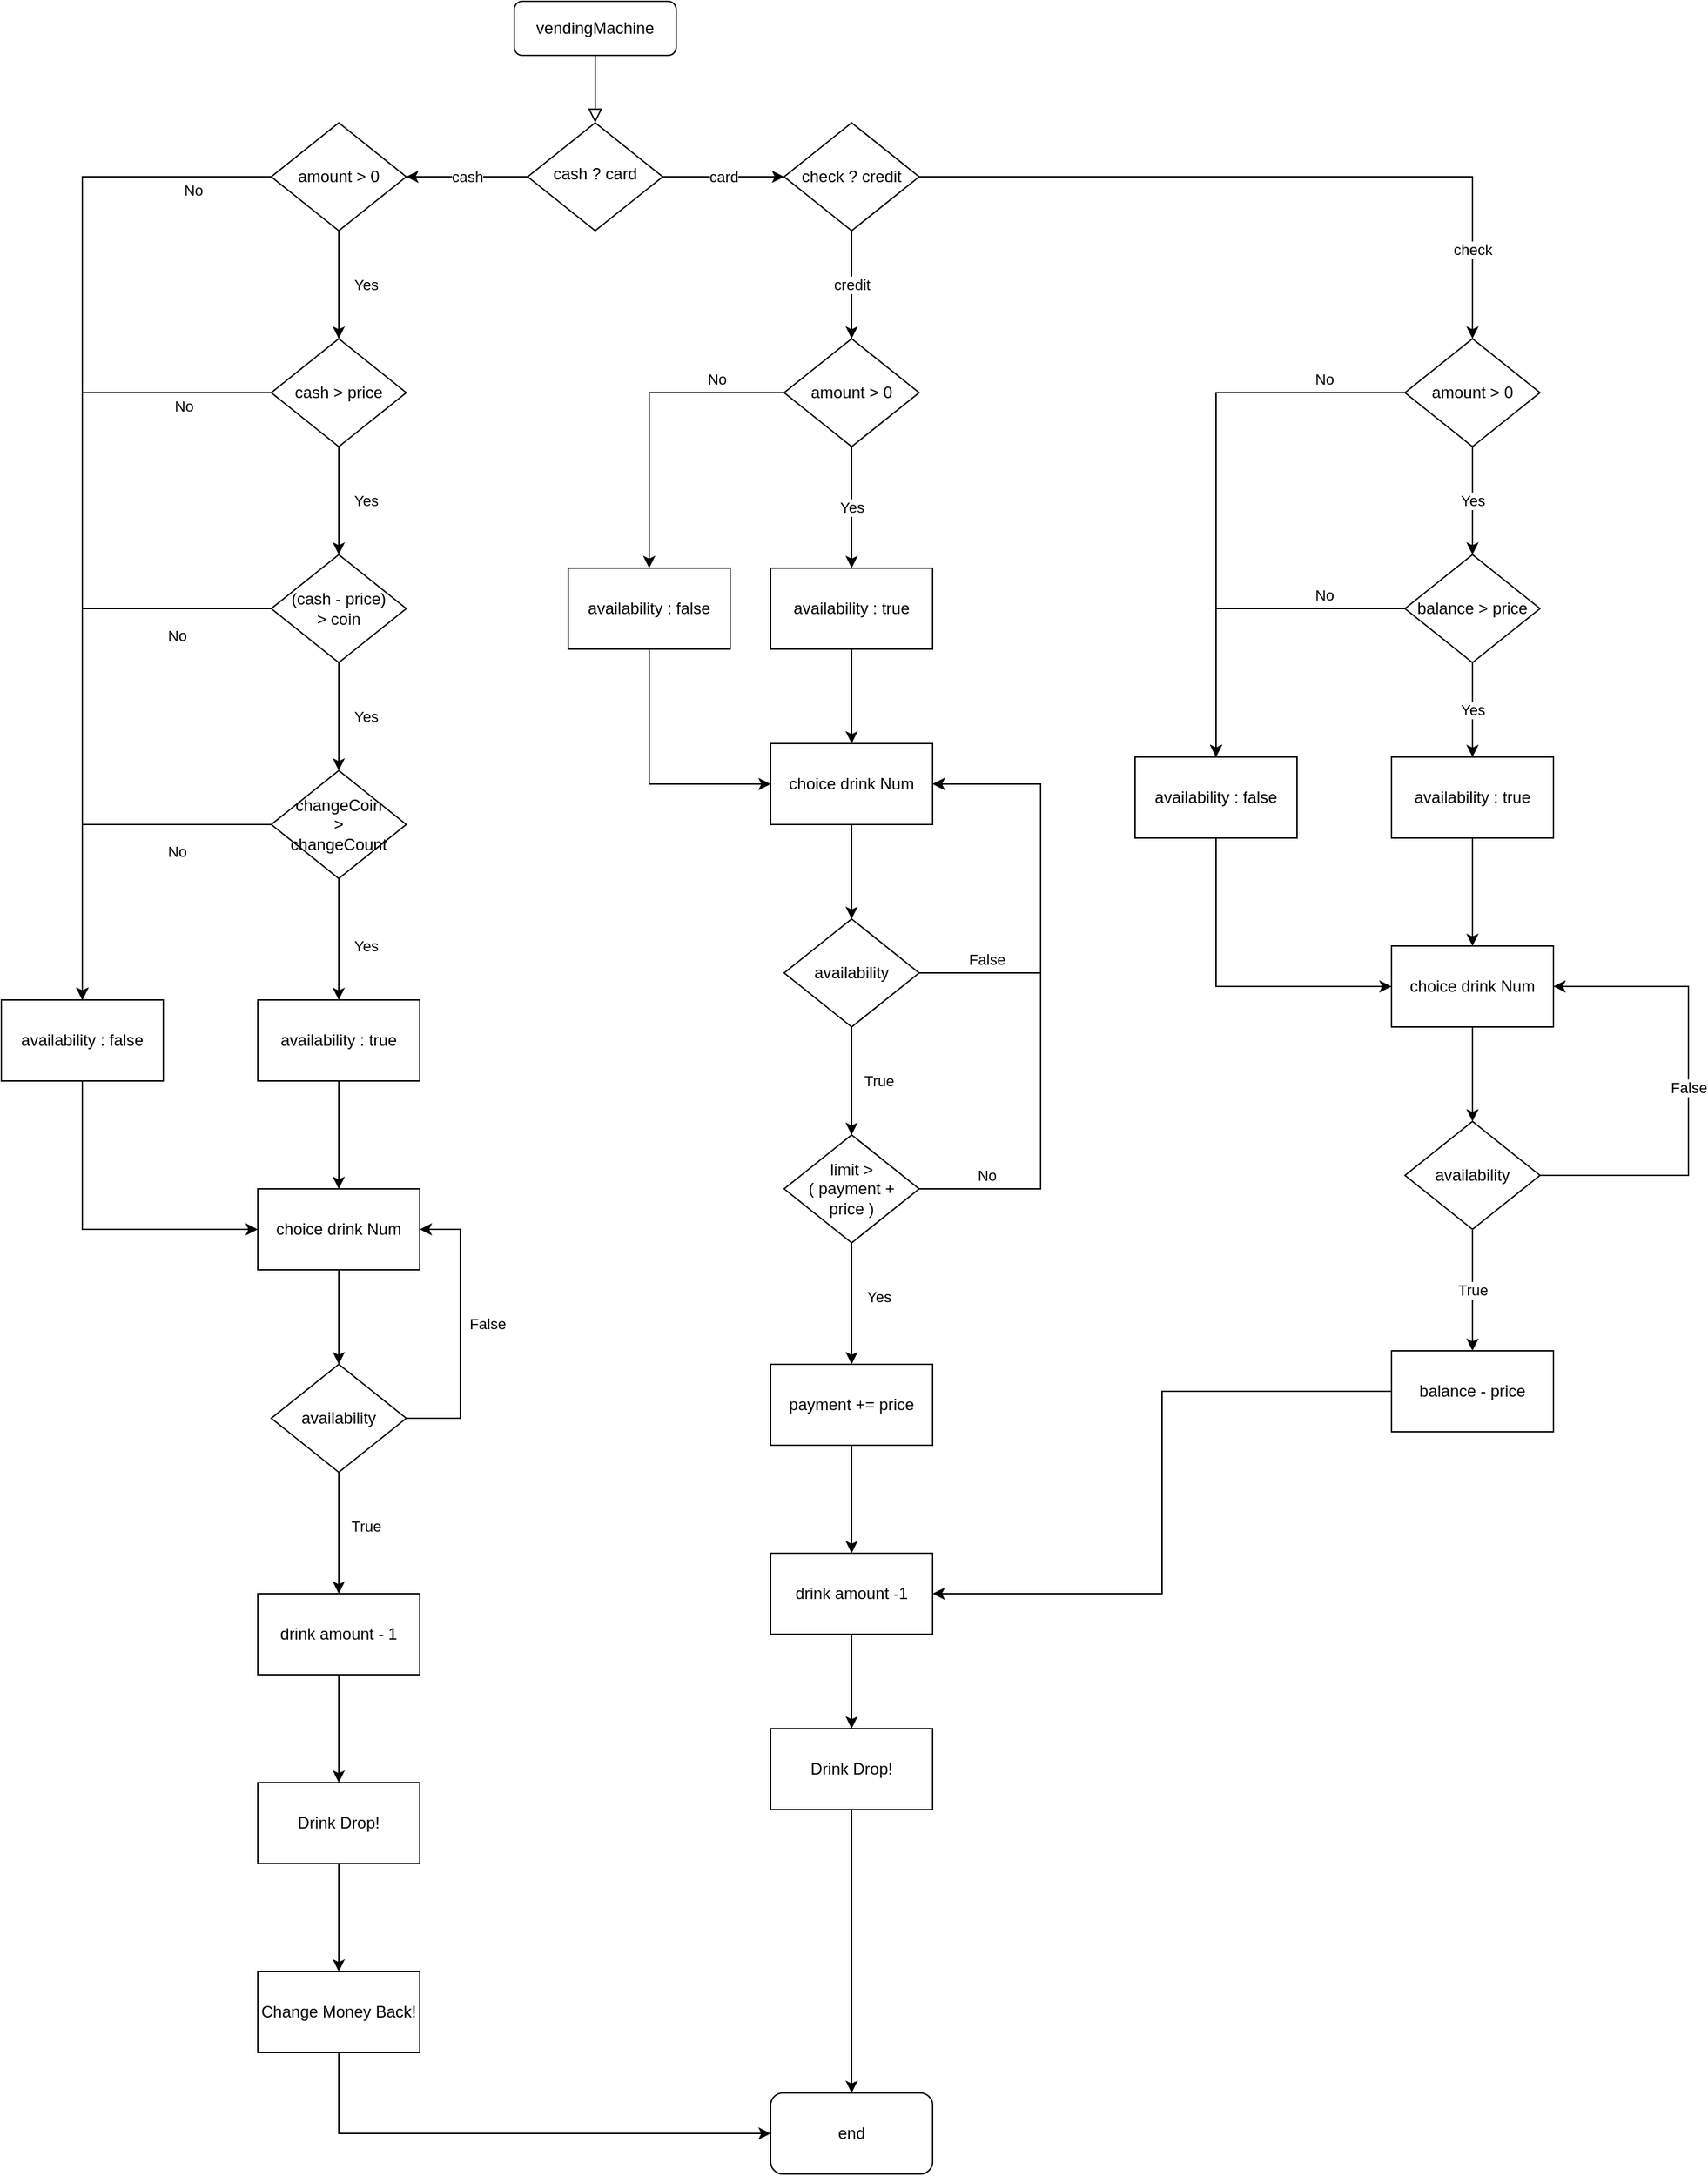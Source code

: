 <mxfile version="17.0.0" type="github">
  <diagram id="C5RBs43oDa-KdzZeNtuy" name="Page-1">
    <mxGraphModel dx="2500" dy="896" grid="1" gridSize="10" guides="1" tooltips="1" connect="1" arrows="1" fold="1" page="1" pageScale="1" pageWidth="827" pageHeight="1169" math="0" shadow="0">
      <root>
        <mxCell id="WIyWlLk6GJQsqaUBKTNV-0" />
        <mxCell id="WIyWlLk6GJQsqaUBKTNV-1" parent="WIyWlLk6GJQsqaUBKTNV-0" />
        <mxCell id="WIyWlLk6GJQsqaUBKTNV-2" value="" style="rounded=0;html=1;jettySize=auto;orthogonalLoop=1;fontSize=11;endArrow=block;endFill=0;endSize=8;strokeWidth=1;shadow=0;labelBackgroundColor=none;edgeStyle=orthogonalEdgeStyle;" parent="WIyWlLk6GJQsqaUBKTNV-1" source="WIyWlLk6GJQsqaUBKTNV-3" target="WIyWlLk6GJQsqaUBKTNV-6" edge="1">
          <mxGeometry relative="1" as="geometry" />
        </mxCell>
        <mxCell id="WIyWlLk6GJQsqaUBKTNV-3" value="vendingMachine" style="rounded=1;whiteSpace=wrap;html=1;fontSize=12;glass=0;strokeWidth=1;shadow=0;" parent="WIyWlLk6GJQsqaUBKTNV-1" vertex="1">
          <mxGeometry x="320" y="20" width="120" height="40" as="geometry" />
        </mxCell>
        <mxCell id="y_qptO-ub4ya4E3uh66B-37" value="cash" style="edgeStyle=orthogonalEdgeStyle;rounded=0;orthogonalLoop=1;jettySize=auto;html=1;entryX=1;entryY=0.5;entryDx=0;entryDy=0;" parent="WIyWlLk6GJQsqaUBKTNV-1" source="WIyWlLk6GJQsqaUBKTNV-6" target="y_qptO-ub4ya4E3uh66B-1" edge="1">
          <mxGeometry relative="1" as="geometry" />
        </mxCell>
        <mxCell id="y_qptO-ub4ya4E3uh66B-38" value="card" style="edgeStyle=orthogonalEdgeStyle;rounded=0;orthogonalLoop=1;jettySize=auto;html=1;entryX=0;entryY=0.5;entryDx=0;entryDy=0;" parent="WIyWlLk6GJQsqaUBKTNV-1" source="WIyWlLk6GJQsqaUBKTNV-6" target="y_qptO-ub4ya4E3uh66B-36" edge="1">
          <mxGeometry relative="1" as="geometry" />
        </mxCell>
        <mxCell id="WIyWlLk6GJQsqaUBKTNV-6" value="cash ? card" style="rhombus;whiteSpace=wrap;html=1;shadow=0;fontFamily=Helvetica;fontSize=12;align=center;strokeWidth=1;spacing=6;spacingTop=-4;" parent="WIyWlLk6GJQsqaUBKTNV-1" vertex="1">
          <mxGeometry x="330" y="110" width="100" height="80" as="geometry" />
        </mxCell>
        <mxCell id="y_qptO-ub4ya4E3uh66B-3" value="Yes" style="edgeStyle=orthogonalEdgeStyle;rounded=0;orthogonalLoop=1;jettySize=auto;html=1;" parent="WIyWlLk6GJQsqaUBKTNV-1" source="y_qptO-ub4ya4E3uh66B-1" target="y_qptO-ub4ya4E3uh66B-2" edge="1">
          <mxGeometry y="20" relative="1" as="geometry">
            <mxPoint as="offset" />
          </mxGeometry>
        </mxCell>
        <mxCell id="y_qptO-ub4ya4E3uh66B-7" value="No" style="edgeStyle=orthogonalEdgeStyle;rounded=0;orthogonalLoop=1;jettySize=auto;html=1;" parent="WIyWlLk6GJQsqaUBKTNV-1" source="y_qptO-ub4ya4E3uh66B-1" target="y_qptO-ub4ya4E3uh66B-6" edge="1">
          <mxGeometry x="-0.846" y="10" relative="1" as="geometry">
            <mxPoint as="offset" />
          </mxGeometry>
        </mxCell>
        <mxCell id="y_qptO-ub4ya4E3uh66B-1" value="amount &amp;gt; 0" style="rhombus;whiteSpace=wrap;html=1;" parent="WIyWlLk6GJQsqaUBKTNV-1" vertex="1">
          <mxGeometry x="140" y="110" width="100" height="80" as="geometry" />
        </mxCell>
        <mxCell id="y_qptO-ub4ya4E3uh66B-5" value="Yes" style="edgeStyle=orthogonalEdgeStyle;rounded=0;orthogonalLoop=1;jettySize=auto;html=1;" parent="WIyWlLk6GJQsqaUBKTNV-1" source="y_qptO-ub4ya4E3uh66B-2" target="y_qptO-ub4ya4E3uh66B-4" edge="1">
          <mxGeometry y="20" relative="1" as="geometry">
            <mxPoint as="offset" />
          </mxGeometry>
        </mxCell>
        <mxCell id="y_qptO-ub4ya4E3uh66B-8" value="No" style="edgeStyle=orthogonalEdgeStyle;rounded=0;orthogonalLoop=1;jettySize=auto;html=1;exitX=0;exitY=0.5;exitDx=0;exitDy=0;" parent="WIyWlLk6GJQsqaUBKTNV-1" source="y_qptO-ub4ya4E3uh66B-2" target="y_qptO-ub4ya4E3uh66B-6" edge="1">
          <mxGeometry x="-0.778" y="10" relative="1" as="geometry">
            <mxPoint as="offset" />
          </mxGeometry>
        </mxCell>
        <mxCell id="y_qptO-ub4ya4E3uh66B-2" value="cash &amp;gt; price" style="rhombus;whiteSpace=wrap;html=1;" parent="WIyWlLk6GJQsqaUBKTNV-1" vertex="1">
          <mxGeometry x="140" y="270" width="100" height="80" as="geometry" />
        </mxCell>
        <mxCell id="y_qptO-ub4ya4E3uh66B-9" value="No" style="edgeStyle=orthogonalEdgeStyle;rounded=0;orthogonalLoop=1;jettySize=auto;html=1;exitX=0;exitY=0.5;exitDx=0;exitDy=0;" parent="WIyWlLk6GJQsqaUBKTNV-1" source="y_qptO-ub4ya4E3uh66B-4" target="y_qptO-ub4ya4E3uh66B-6" edge="1">
          <mxGeometry x="-0.674" y="20" relative="1" as="geometry">
            <mxPoint as="offset" />
          </mxGeometry>
        </mxCell>
        <mxCell id="2oKnmPSqaUGV2AU_C0cW-1" value="Yes" style="edgeStyle=orthogonalEdgeStyle;rounded=0;orthogonalLoop=1;jettySize=auto;html=1;" edge="1" parent="WIyWlLk6GJQsqaUBKTNV-1" source="y_qptO-ub4ya4E3uh66B-4" target="2oKnmPSqaUGV2AU_C0cW-0">
          <mxGeometry y="20" relative="1" as="geometry">
            <mxPoint as="offset" />
          </mxGeometry>
        </mxCell>
        <mxCell id="y_qptO-ub4ya4E3uh66B-4" value="&lt;span&gt;(cash - price)&lt;/span&gt;&lt;br&gt;&lt;span&gt;&amp;gt; coin&lt;/span&gt;" style="rhombus;whiteSpace=wrap;html=1;" parent="WIyWlLk6GJQsqaUBKTNV-1" vertex="1">
          <mxGeometry x="140" y="430" width="100" height="80" as="geometry" />
        </mxCell>
        <mxCell id="y_qptO-ub4ya4E3uh66B-21" style="edgeStyle=orthogonalEdgeStyle;rounded=0;orthogonalLoop=1;jettySize=auto;html=1;exitX=0.5;exitY=1;exitDx=0;exitDy=0;entryX=0;entryY=0.5;entryDx=0;entryDy=0;" parent="WIyWlLk6GJQsqaUBKTNV-1" source="y_qptO-ub4ya4E3uh66B-6" target="y_qptO-ub4ya4E3uh66B-19" edge="1">
          <mxGeometry relative="1" as="geometry" />
        </mxCell>
        <mxCell id="y_qptO-ub4ya4E3uh66B-6" value="&lt;div style=&quot;line-height: 19px&quot;&gt;&lt;font face=&quot;helvetica&quot;&gt;availability : false&lt;/font&gt;&lt;/div&gt;" style="whiteSpace=wrap;html=1;" parent="WIyWlLk6GJQsqaUBKTNV-1" vertex="1">
          <mxGeometry x="-60" y="760" width="120" height="60" as="geometry" />
        </mxCell>
        <mxCell id="y_qptO-ub4ya4E3uh66B-20" value="" style="edgeStyle=orthogonalEdgeStyle;rounded=0;orthogonalLoop=1;jettySize=auto;html=1;" parent="WIyWlLk6GJQsqaUBKTNV-1" source="y_qptO-ub4ya4E3uh66B-10" target="y_qptO-ub4ya4E3uh66B-19" edge="1">
          <mxGeometry relative="1" as="geometry" />
        </mxCell>
        <mxCell id="y_qptO-ub4ya4E3uh66B-10" value="availability : true" style="whiteSpace=wrap;html=1;" parent="WIyWlLk6GJQsqaUBKTNV-1" vertex="1">
          <mxGeometry x="130" y="760" width="120" height="60" as="geometry" />
        </mxCell>
        <mxCell id="y_qptO-ub4ya4E3uh66B-23" value="" style="edgeStyle=orthogonalEdgeStyle;rounded=0;orthogonalLoop=1;jettySize=auto;html=1;entryX=0.5;entryY=0;entryDx=0;entryDy=0;" parent="WIyWlLk6GJQsqaUBKTNV-1" source="y_qptO-ub4ya4E3uh66B-19" target="y_qptO-ub4ya4E3uh66B-24" edge="1">
          <mxGeometry relative="1" as="geometry">
            <mxPoint x="190" y="1030" as="targetPoint" />
          </mxGeometry>
        </mxCell>
        <mxCell id="y_qptO-ub4ya4E3uh66B-19" value="choice drink Num" style="whiteSpace=wrap;html=1;" parent="WIyWlLk6GJQsqaUBKTNV-1" vertex="1">
          <mxGeometry x="130" y="900" width="120" height="60" as="geometry" />
        </mxCell>
        <mxCell id="y_qptO-ub4ya4E3uh66B-28" value="True" style="edgeStyle=orthogonalEdgeStyle;rounded=0;orthogonalLoop=1;jettySize=auto;html=1;" parent="WIyWlLk6GJQsqaUBKTNV-1" source="y_qptO-ub4ya4E3uh66B-24" target="y_qptO-ub4ya4E3uh66B-27" edge="1">
          <mxGeometry x="-0.111" y="20" relative="1" as="geometry">
            <mxPoint as="offset" />
          </mxGeometry>
        </mxCell>
        <mxCell id="y_qptO-ub4ya4E3uh66B-35" value="False" style="edgeStyle=orthogonalEdgeStyle;rounded=0;orthogonalLoop=1;jettySize=auto;html=1;exitX=1;exitY=0.5;exitDx=0;exitDy=0;entryX=1;entryY=0.5;entryDx=0;entryDy=0;" parent="WIyWlLk6GJQsqaUBKTNV-1" source="y_qptO-ub4ya4E3uh66B-24" target="y_qptO-ub4ya4E3uh66B-19" edge="1">
          <mxGeometry x="0.048" y="-20" relative="1" as="geometry">
            <Array as="points">
              <mxPoint x="280" y="1070" />
              <mxPoint x="280" y="930" />
            </Array>
            <mxPoint as="offset" />
          </mxGeometry>
        </mxCell>
        <mxCell id="y_qptO-ub4ya4E3uh66B-24" value="availability" style="rhombus;whiteSpace=wrap;html=1;" parent="WIyWlLk6GJQsqaUBKTNV-1" vertex="1">
          <mxGeometry x="140" y="1030" width="100" height="80" as="geometry" />
        </mxCell>
        <mxCell id="y_qptO-ub4ya4E3uh66B-30" value="" style="edgeStyle=orthogonalEdgeStyle;rounded=0;orthogonalLoop=1;jettySize=auto;html=1;" parent="WIyWlLk6GJQsqaUBKTNV-1" source="y_qptO-ub4ya4E3uh66B-27" target="y_qptO-ub4ya4E3uh66B-29" edge="1">
          <mxGeometry relative="1" as="geometry" />
        </mxCell>
        <mxCell id="y_qptO-ub4ya4E3uh66B-27" value="drink amount - 1" style="whiteSpace=wrap;html=1;" parent="WIyWlLk6GJQsqaUBKTNV-1" vertex="1">
          <mxGeometry x="130" y="1200" width="120" height="60" as="geometry" />
        </mxCell>
        <mxCell id="y_qptO-ub4ya4E3uh66B-32" value="" style="edgeStyle=orthogonalEdgeStyle;rounded=0;orthogonalLoop=1;jettySize=auto;html=1;" parent="WIyWlLk6GJQsqaUBKTNV-1" source="y_qptO-ub4ya4E3uh66B-29" target="y_qptO-ub4ya4E3uh66B-31" edge="1">
          <mxGeometry relative="1" as="geometry" />
        </mxCell>
        <mxCell id="y_qptO-ub4ya4E3uh66B-29" value="Drink Drop!" style="whiteSpace=wrap;html=1;" parent="WIyWlLk6GJQsqaUBKTNV-1" vertex="1">
          <mxGeometry x="130" y="1340" width="120" height="60" as="geometry" />
        </mxCell>
        <mxCell id="y_qptO-ub4ya4E3uh66B-34" value="" style="edgeStyle=orthogonalEdgeStyle;rounded=0;orthogonalLoop=1;jettySize=auto;html=1;" parent="WIyWlLk6GJQsqaUBKTNV-1" source="y_qptO-ub4ya4E3uh66B-31" target="y_qptO-ub4ya4E3uh66B-33" edge="1">
          <mxGeometry relative="1" as="geometry">
            <Array as="points">
              <mxPoint x="190" y="1600" />
            </Array>
          </mxGeometry>
        </mxCell>
        <mxCell id="y_qptO-ub4ya4E3uh66B-31" value="Change Money Back!" style="whiteSpace=wrap;html=1;" parent="WIyWlLk6GJQsqaUBKTNV-1" vertex="1">
          <mxGeometry x="130" y="1480" width="120" height="60" as="geometry" />
        </mxCell>
        <mxCell id="y_qptO-ub4ya4E3uh66B-33" value="end" style="rounded=1;whiteSpace=wrap;html=1;" parent="WIyWlLk6GJQsqaUBKTNV-1" vertex="1">
          <mxGeometry x="510" y="1570" width="120" height="60" as="geometry" />
        </mxCell>
        <mxCell id="y_qptO-ub4ya4E3uh66B-40" value="credit" style="edgeStyle=orthogonalEdgeStyle;rounded=0;orthogonalLoop=1;jettySize=auto;html=1;" parent="WIyWlLk6GJQsqaUBKTNV-1" source="y_qptO-ub4ya4E3uh66B-36" target="y_qptO-ub4ya4E3uh66B-39" edge="1">
          <mxGeometry relative="1" as="geometry" />
        </mxCell>
        <mxCell id="y_qptO-ub4ya4E3uh66B-42" value="check" style="edgeStyle=orthogonalEdgeStyle;rounded=0;orthogonalLoop=1;jettySize=auto;html=1;entryX=0.5;entryY=0;entryDx=0;entryDy=0;" parent="WIyWlLk6GJQsqaUBKTNV-1" source="y_qptO-ub4ya4E3uh66B-36" target="pP0EyL-9nEWQgfvj5Cs3-31" edge="1">
          <mxGeometry x="0.75" relative="1" as="geometry">
            <mxPoint x="830.0" y="280.0" as="targetPoint" />
            <mxPoint as="offset" />
          </mxGeometry>
        </mxCell>
        <mxCell id="y_qptO-ub4ya4E3uh66B-36" value="check ? credit" style="rhombus;whiteSpace=wrap;html=1;" parent="WIyWlLk6GJQsqaUBKTNV-1" vertex="1">
          <mxGeometry x="520" y="110" width="100" height="80" as="geometry" />
        </mxCell>
        <mxCell id="pP0EyL-9nEWQgfvj5Cs3-4" value="Yes" style="edgeStyle=orthogonalEdgeStyle;rounded=0;orthogonalLoop=1;jettySize=auto;html=1;" parent="WIyWlLk6GJQsqaUBKTNV-1" source="y_qptO-ub4ya4E3uh66B-39" target="pP0EyL-9nEWQgfvj5Cs3-3" edge="1">
          <mxGeometry relative="1" as="geometry" />
        </mxCell>
        <mxCell id="pP0EyL-9nEWQgfvj5Cs3-6" value="No" style="edgeStyle=orthogonalEdgeStyle;rounded=0;orthogonalLoop=1;jettySize=auto;html=1;" parent="WIyWlLk6GJQsqaUBKTNV-1" source="y_qptO-ub4ya4E3uh66B-39" target="pP0EyL-9nEWQgfvj5Cs3-5" edge="1">
          <mxGeometry x="-0.565" y="-10" relative="1" as="geometry">
            <mxPoint as="offset" />
          </mxGeometry>
        </mxCell>
        <mxCell id="y_qptO-ub4ya4E3uh66B-39" value="amount &amp;gt; 0" style="rhombus;whiteSpace=wrap;html=1;" parent="WIyWlLk6GJQsqaUBKTNV-1" vertex="1">
          <mxGeometry x="520" y="270" width="100" height="80" as="geometry" />
        </mxCell>
        <mxCell id="pP0EyL-9nEWQgfvj5Cs3-8" style="edgeStyle=orthogonalEdgeStyle;rounded=0;orthogonalLoop=1;jettySize=auto;html=1;entryX=0.5;entryY=0;entryDx=0;entryDy=0;" parent="WIyWlLk6GJQsqaUBKTNV-1" source="pP0EyL-9nEWQgfvj5Cs3-3" target="pP0EyL-9nEWQgfvj5Cs3-7" edge="1">
          <mxGeometry relative="1" as="geometry" />
        </mxCell>
        <mxCell id="pP0EyL-9nEWQgfvj5Cs3-3" value="&lt;span&gt;availability : true&lt;/span&gt;" style="whiteSpace=wrap;html=1;" parent="WIyWlLk6GJQsqaUBKTNV-1" vertex="1">
          <mxGeometry x="510" y="440" width="120" height="60" as="geometry" />
        </mxCell>
        <mxCell id="pP0EyL-9nEWQgfvj5Cs3-9" style="edgeStyle=orthogonalEdgeStyle;rounded=0;orthogonalLoop=1;jettySize=auto;html=1;entryX=0;entryY=0.5;entryDx=0;entryDy=0;exitX=0.5;exitY=1;exitDx=0;exitDy=0;" parent="WIyWlLk6GJQsqaUBKTNV-1" source="pP0EyL-9nEWQgfvj5Cs3-5" target="pP0EyL-9nEWQgfvj5Cs3-7" edge="1">
          <mxGeometry relative="1" as="geometry" />
        </mxCell>
        <mxCell id="pP0EyL-9nEWQgfvj5Cs3-5" value="&lt;span style=&quot;font-family: &amp;#34;helvetica&amp;#34;&quot;&gt;availability : false&lt;/span&gt;" style="whiteSpace=wrap;html=1;" parent="WIyWlLk6GJQsqaUBKTNV-1" vertex="1">
          <mxGeometry x="360" y="440" width="120" height="60" as="geometry" />
        </mxCell>
        <mxCell id="pP0EyL-9nEWQgfvj5Cs3-13" style="edgeStyle=orthogonalEdgeStyle;rounded=0;orthogonalLoop=1;jettySize=auto;html=1;" parent="WIyWlLk6GJQsqaUBKTNV-1" source="pP0EyL-9nEWQgfvj5Cs3-7" target="pP0EyL-9nEWQgfvj5Cs3-12" edge="1">
          <mxGeometry relative="1" as="geometry" />
        </mxCell>
        <mxCell id="pP0EyL-9nEWQgfvj5Cs3-7" value="choice drink Num" style="whiteSpace=wrap;html=1;" parent="WIyWlLk6GJQsqaUBKTNV-1" vertex="1">
          <mxGeometry x="510" y="570" width="120" height="60" as="geometry" />
        </mxCell>
        <mxCell id="pP0EyL-9nEWQgfvj5Cs3-14" value="False" style="edgeStyle=orthogonalEdgeStyle;rounded=0;orthogonalLoop=1;jettySize=auto;html=1;exitX=1;exitY=0.5;exitDx=0;exitDy=0;entryX=1;entryY=0.5;entryDx=0;entryDy=0;" parent="WIyWlLk6GJQsqaUBKTNV-1" source="pP0EyL-9nEWQgfvj5Cs3-12" target="pP0EyL-9nEWQgfvj5Cs3-7" edge="1">
          <mxGeometry x="-0.677" y="10" relative="1" as="geometry">
            <Array as="points">
              <mxPoint x="710" y="740" />
              <mxPoint x="710" y="600" />
            </Array>
            <mxPoint as="offset" />
          </mxGeometry>
        </mxCell>
        <mxCell id="pP0EyL-9nEWQgfvj5Cs3-16" value="True" style="edgeStyle=orthogonalEdgeStyle;rounded=0;orthogonalLoop=1;jettySize=auto;html=1;" parent="WIyWlLk6GJQsqaUBKTNV-1" source="pP0EyL-9nEWQgfvj5Cs3-12" target="pP0EyL-9nEWQgfvj5Cs3-15" edge="1">
          <mxGeometry y="20" relative="1" as="geometry">
            <mxPoint as="offset" />
          </mxGeometry>
        </mxCell>
        <mxCell id="pP0EyL-9nEWQgfvj5Cs3-12" value="availability" style="rhombus;whiteSpace=wrap;html=1;" parent="WIyWlLk6GJQsqaUBKTNV-1" vertex="1">
          <mxGeometry x="520" y="700" width="100" height="80" as="geometry" />
        </mxCell>
        <mxCell id="pP0EyL-9nEWQgfvj5Cs3-19" value="No" style="edgeStyle=orthogonalEdgeStyle;rounded=0;orthogonalLoop=1;jettySize=auto;html=1;entryX=1;entryY=0.5;entryDx=0;entryDy=0;" parent="WIyWlLk6GJQsqaUBKTNV-1" source="pP0EyL-9nEWQgfvj5Cs3-15" target="pP0EyL-9nEWQgfvj5Cs3-7" edge="1">
          <mxGeometry x="-0.787" y="10" relative="1" as="geometry">
            <Array as="points">
              <mxPoint x="710" y="900" />
              <mxPoint x="710" y="600" />
            </Array>
            <mxPoint as="offset" />
          </mxGeometry>
        </mxCell>
        <mxCell id="pP0EyL-9nEWQgfvj5Cs3-21" value="Yes" style="edgeStyle=orthogonalEdgeStyle;rounded=0;orthogonalLoop=1;jettySize=auto;html=1;" parent="WIyWlLk6GJQsqaUBKTNV-1" source="pP0EyL-9nEWQgfvj5Cs3-15" target="pP0EyL-9nEWQgfvj5Cs3-20" edge="1">
          <mxGeometry x="-0.111" y="20" relative="1" as="geometry">
            <mxPoint as="offset" />
          </mxGeometry>
        </mxCell>
        <mxCell id="pP0EyL-9nEWQgfvj5Cs3-15" value="limit &amp;gt;&lt;br&gt;( payment +&lt;br&gt;price )" style="rhombus;whiteSpace=wrap;html=1;" parent="WIyWlLk6GJQsqaUBKTNV-1" vertex="1">
          <mxGeometry x="520" y="860" width="100" height="80" as="geometry" />
        </mxCell>
        <mxCell id="pP0EyL-9nEWQgfvj5Cs3-23" value="" style="edgeStyle=orthogonalEdgeStyle;rounded=0;orthogonalLoop=1;jettySize=auto;html=1;" parent="WIyWlLk6GJQsqaUBKTNV-1" source="pP0EyL-9nEWQgfvj5Cs3-20" target="pP0EyL-9nEWQgfvj5Cs3-22" edge="1">
          <mxGeometry relative="1" as="geometry" />
        </mxCell>
        <mxCell id="pP0EyL-9nEWQgfvj5Cs3-20" value="payment += price" style="whiteSpace=wrap;html=1;" parent="WIyWlLk6GJQsqaUBKTNV-1" vertex="1">
          <mxGeometry x="510" y="1030" width="120" height="60" as="geometry" />
        </mxCell>
        <mxCell id="pP0EyL-9nEWQgfvj5Cs3-25" value="" style="edgeStyle=orthogonalEdgeStyle;rounded=0;orthogonalLoop=1;jettySize=auto;html=1;" parent="WIyWlLk6GJQsqaUBKTNV-1" source="pP0EyL-9nEWQgfvj5Cs3-22" target="pP0EyL-9nEWQgfvj5Cs3-24" edge="1">
          <mxGeometry relative="1" as="geometry" />
        </mxCell>
        <mxCell id="pP0EyL-9nEWQgfvj5Cs3-22" value="drink amount -1" style="whiteSpace=wrap;html=1;" parent="WIyWlLk6GJQsqaUBKTNV-1" vertex="1">
          <mxGeometry x="510" y="1170" width="120" height="60" as="geometry" />
        </mxCell>
        <mxCell id="pP0EyL-9nEWQgfvj5Cs3-30" style="edgeStyle=orthogonalEdgeStyle;rounded=0;orthogonalLoop=1;jettySize=auto;html=1;entryX=0.5;entryY=0;entryDx=0;entryDy=0;" parent="WIyWlLk6GJQsqaUBKTNV-1" source="pP0EyL-9nEWQgfvj5Cs3-24" target="y_qptO-ub4ya4E3uh66B-33" edge="1">
          <mxGeometry relative="1" as="geometry" />
        </mxCell>
        <mxCell id="pP0EyL-9nEWQgfvj5Cs3-24" value="Drink Drop!" style="whiteSpace=wrap;html=1;" parent="WIyWlLk6GJQsqaUBKTNV-1" vertex="1">
          <mxGeometry x="510" y="1300" width="120" height="60" as="geometry" />
        </mxCell>
        <mxCell id="pP0EyL-9nEWQgfvj5Cs3-33" value="Yes" style="edgeStyle=orthogonalEdgeStyle;rounded=0;orthogonalLoop=1;jettySize=auto;html=1;" parent="WIyWlLk6GJQsqaUBKTNV-1" source="pP0EyL-9nEWQgfvj5Cs3-31" target="pP0EyL-9nEWQgfvj5Cs3-32" edge="1">
          <mxGeometry relative="1" as="geometry" />
        </mxCell>
        <mxCell id="pP0EyL-9nEWQgfvj5Cs3-38" value="No" style="edgeStyle=orthogonalEdgeStyle;rounded=0;orthogonalLoop=1;jettySize=auto;html=1;" parent="WIyWlLk6GJQsqaUBKTNV-1" source="pP0EyL-9nEWQgfvj5Cs3-31" target="pP0EyL-9nEWQgfvj5Cs3-36" edge="1">
          <mxGeometry x="-0.707" y="-10" relative="1" as="geometry">
            <mxPoint as="offset" />
          </mxGeometry>
        </mxCell>
        <mxCell id="pP0EyL-9nEWQgfvj5Cs3-31" value="amount &amp;gt; 0" style="rhombus;whiteSpace=wrap;html=1;" parent="WIyWlLk6GJQsqaUBKTNV-1" vertex="1">
          <mxGeometry x="980" y="270" width="100" height="80" as="geometry" />
        </mxCell>
        <mxCell id="pP0EyL-9nEWQgfvj5Cs3-35" value="Yes" style="edgeStyle=orthogonalEdgeStyle;rounded=0;orthogonalLoop=1;jettySize=auto;html=1;" parent="WIyWlLk6GJQsqaUBKTNV-1" source="pP0EyL-9nEWQgfvj5Cs3-32" target="pP0EyL-9nEWQgfvj5Cs3-34" edge="1">
          <mxGeometry relative="1" as="geometry" />
        </mxCell>
        <mxCell id="pP0EyL-9nEWQgfvj5Cs3-37" value="No" style="edgeStyle=orthogonalEdgeStyle;rounded=0;orthogonalLoop=1;jettySize=auto;html=1;" parent="WIyWlLk6GJQsqaUBKTNV-1" source="pP0EyL-9nEWQgfvj5Cs3-32" target="pP0EyL-9nEWQgfvj5Cs3-36" edge="1">
          <mxGeometry x="-0.52" y="-10" relative="1" as="geometry">
            <mxPoint as="offset" />
          </mxGeometry>
        </mxCell>
        <mxCell id="pP0EyL-9nEWQgfvj5Cs3-32" value="balance &amp;gt; price" style="rhombus;whiteSpace=wrap;html=1;" parent="WIyWlLk6GJQsqaUBKTNV-1" vertex="1">
          <mxGeometry x="980" y="430" width="100" height="80" as="geometry" />
        </mxCell>
        <mxCell id="pP0EyL-9nEWQgfvj5Cs3-40" value="" style="edgeStyle=orthogonalEdgeStyle;rounded=0;orthogonalLoop=1;jettySize=auto;html=1;" parent="WIyWlLk6GJQsqaUBKTNV-1" source="pP0EyL-9nEWQgfvj5Cs3-34" target="pP0EyL-9nEWQgfvj5Cs3-39" edge="1">
          <mxGeometry relative="1" as="geometry" />
        </mxCell>
        <mxCell id="pP0EyL-9nEWQgfvj5Cs3-34" value="&lt;span&gt;availability : true&lt;/span&gt;" style="whiteSpace=wrap;html=1;" parent="WIyWlLk6GJQsqaUBKTNV-1" vertex="1">
          <mxGeometry x="970" y="580" width="120" height="60" as="geometry" />
        </mxCell>
        <mxCell id="pP0EyL-9nEWQgfvj5Cs3-41" style="edgeStyle=orthogonalEdgeStyle;rounded=0;orthogonalLoop=1;jettySize=auto;html=1;entryX=0;entryY=0.5;entryDx=0;entryDy=0;" parent="WIyWlLk6GJQsqaUBKTNV-1" source="pP0EyL-9nEWQgfvj5Cs3-36" target="pP0EyL-9nEWQgfvj5Cs3-39" edge="1">
          <mxGeometry relative="1" as="geometry">
            <Array as="points">
              <mxPoint x="840" y="750" />
            </Array>
          </mxGeometry>
        </mxCell>
        <mxCell id="pP0EyL-9nEWQgfvj5Cs3-36" value="&lt;span style=&quot;font-family: &amp;#34;helvetica&amp;#34;&quot;&gt;availability : false&lt;/span&gt;" style="whiteSpace=wrap;html=1;" parent="WIyWlLk6GJQsqaUBKTNV-1" vertex="1">
          <mxGeometry x="780" y="580" width="120" height="60" as="geometry" />
        </mxCell>
        <mxCell id="pP0EyL-9nEWQgfvj5Cs3-43" style="edgeStyle=orthogonalEdgeStyle;rounded=0;orthogonalLoop=1;jettySize=auto;html=1;" parent="WIyWlLk6GJQsqaUBKTNV-1" source="pP0EyL-9nEWQgfvj5Cs3-39" target="pP0EyL-9nEWQgfvj5Cs3-42" edge="1">
          <mxGeometry relative="1" as="geometry" />
        </mxCell>
        <mxCell id="pP0EyL-9nEWQgfvj5Cs3-39" value="&lt;span&gt;choice drink Num&lt;/span&gt;" style="whiteSpace=wrap;html=1;" parent="WIyWlLk6GJQsqaUBKTNV-1" vertex="1">
          <mxGeometry x="970" y="720" width="120" height="60" as="geometry" />
        </mxCell>
        <mxCell id="pP0EyL-9nEWQgfvj5Cs3-44" value="False" style="edgeStyle=orthogonalEdgeStyle;rounded=0;orthogonalLoop=1;jettySize=auto;html=1;exitX=1;exitY=0.5;exitDx=0;exitDy=0;entryX=1;entryY=0.5;entryDx=0;entryDy=0;" parent="WIyWlLk6GJQsqaUBKTNV-1" source="pP0EyL-9nEWQgfvj5Cs3-42" target="pP0EyL-9nEWQgfvj5Cs3-39" edge="1">
          <mxGeometry relative="1" as="geometry">
            <Array as="points">
              <mxPoint x="1190" y="890" />
              <mxPoint x="1190" y="750" />
            </Array>
          </mxGeometry>
        </mxCell>
        <mxCell id="pP0EyL-9nEWQgfvj5Cs3-46" value="True" style="edgeStyle=orthogonalEdgeStyle;rounded=0;orthogonalLoop=1;jettySize=auto;html=1;" parent="WIyWlLk6GJQsqaUBKTNV-1" source="pP0EyL-9nEWQgfvj5Cs3-42" target="pP0EyL-9nEWQgfvj5Cs3-45" edge="1">
          <mxGeometry relative="1" as="geometry" />
        </mxCell>
        <mxCell id="pP0EyL-9nEWQgfvj5Cs3-42" value="availability" style="rhombus;whiteSpace=wrap;html=1;" parent="WIyWlLk6GJQsqaUBKTNV-1" vertex="1">
          <mxGeometry x="980" y="850" width="100" height="80" as="geometry" />
        </mxCell>
        <mxCell id="pP0EyL-9nEWQgfvj5Cs3-49" style="edgeStyle=orthogonalEdgeStyle;rounded=0;orthogonalLoop=1;jettySize=auto;html=1;entryX=1;entryY=0.5;entryDx=0;entryDy=0;" parent="WIyWlLk6GJQsqaUBKTNV-1" source="pP0EyL-9nEWQgfvj5Cs3-45" target="pP0EyL-9nEWQgfvj5Cs3-22" edge="1">
          <mxGeometry relative="1" as="geometry" />
        </mxCell>
        <mxCell id="pP0EyL-9nEWQgfvj5Cs3-45" value="balance - price" style="whiteSpace=wrap;html=1;" parent="WIyWlLk6GJQsqaUBKTNV-1" vertex="1">
          <mxGeometry x="970" y="1020" width="120" height="60" as="geometry" />
        </mxCell>
        <mxCell id="2oKnmPSqaUGV2AU_C0cW-2" value="Yes" style="edgeStyle=orthogonalEdgeStyle;rounded=0;orthogonalLoop=1;jettySize=auto;html=1;entryX=0.5;entryY=0;entryDx=0;entryDy=0;" edge="1" parent="WIyWlLk6GJQsqaUBKTNV-1" source="2oKnmPSqaUGV2AU_C0cW-0" target="y_qptO-ub4ya4E3uh66B-10">
          <mxGeometry x="0.111" y="20" relative="1" as="geometry">
            <mxPoint as="offset" />
          </mxGeometry>
        </mxCell>
        <mxCell id="2oKnmPSqaUGV2AU_C0cW-3" value="No" style="edgeStyle=orthogonalEdgeStyle;rounded=0;orthogonalLoop=1;jettySize=auto;html=1;entryX=0.5;entryY=0;entryDx=0;entryDy=0;" edge="1" parent="WIyWlLk6GJQsqaUBKTNV-1" source="2oKnmPSqaUGV2AU_C0cW-0" target="y_qptO-ub4ya4E3uh66B-6">
          <mxGeometry x="-0.481" y="20" relative="1" as="geometry">
            <mxPoint as="offset" />
          </mxGeometry>
        </mxCell>
        <mxCell id="2oKnmPSqaUGV2AU_C0cW-0" value="changeCoin&lt;br&gt;&amp;gt; &lt;br&gt;changeCount" style="rhombus;whiteSpace=wrap;html=1;" vertex="1" parent="WIyWlLk6GJQsqaUBKTNV-1">
          <mxGeometry x="140" y="590" width="100" height="80" as="geometry" />
        </mxCell>
      </root>
    </mxGraphModel>
  </diagram>
</mxfile>
